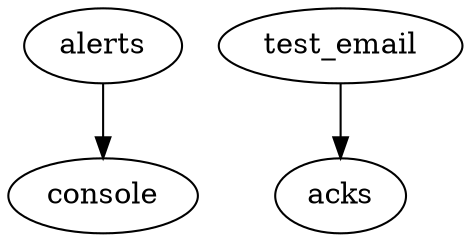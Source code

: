 digraph config {
    console [type="stdout"];
    alerts -> console;

    test_email -> acks [type="regex" field="from" regex=".+@example.com"];
}